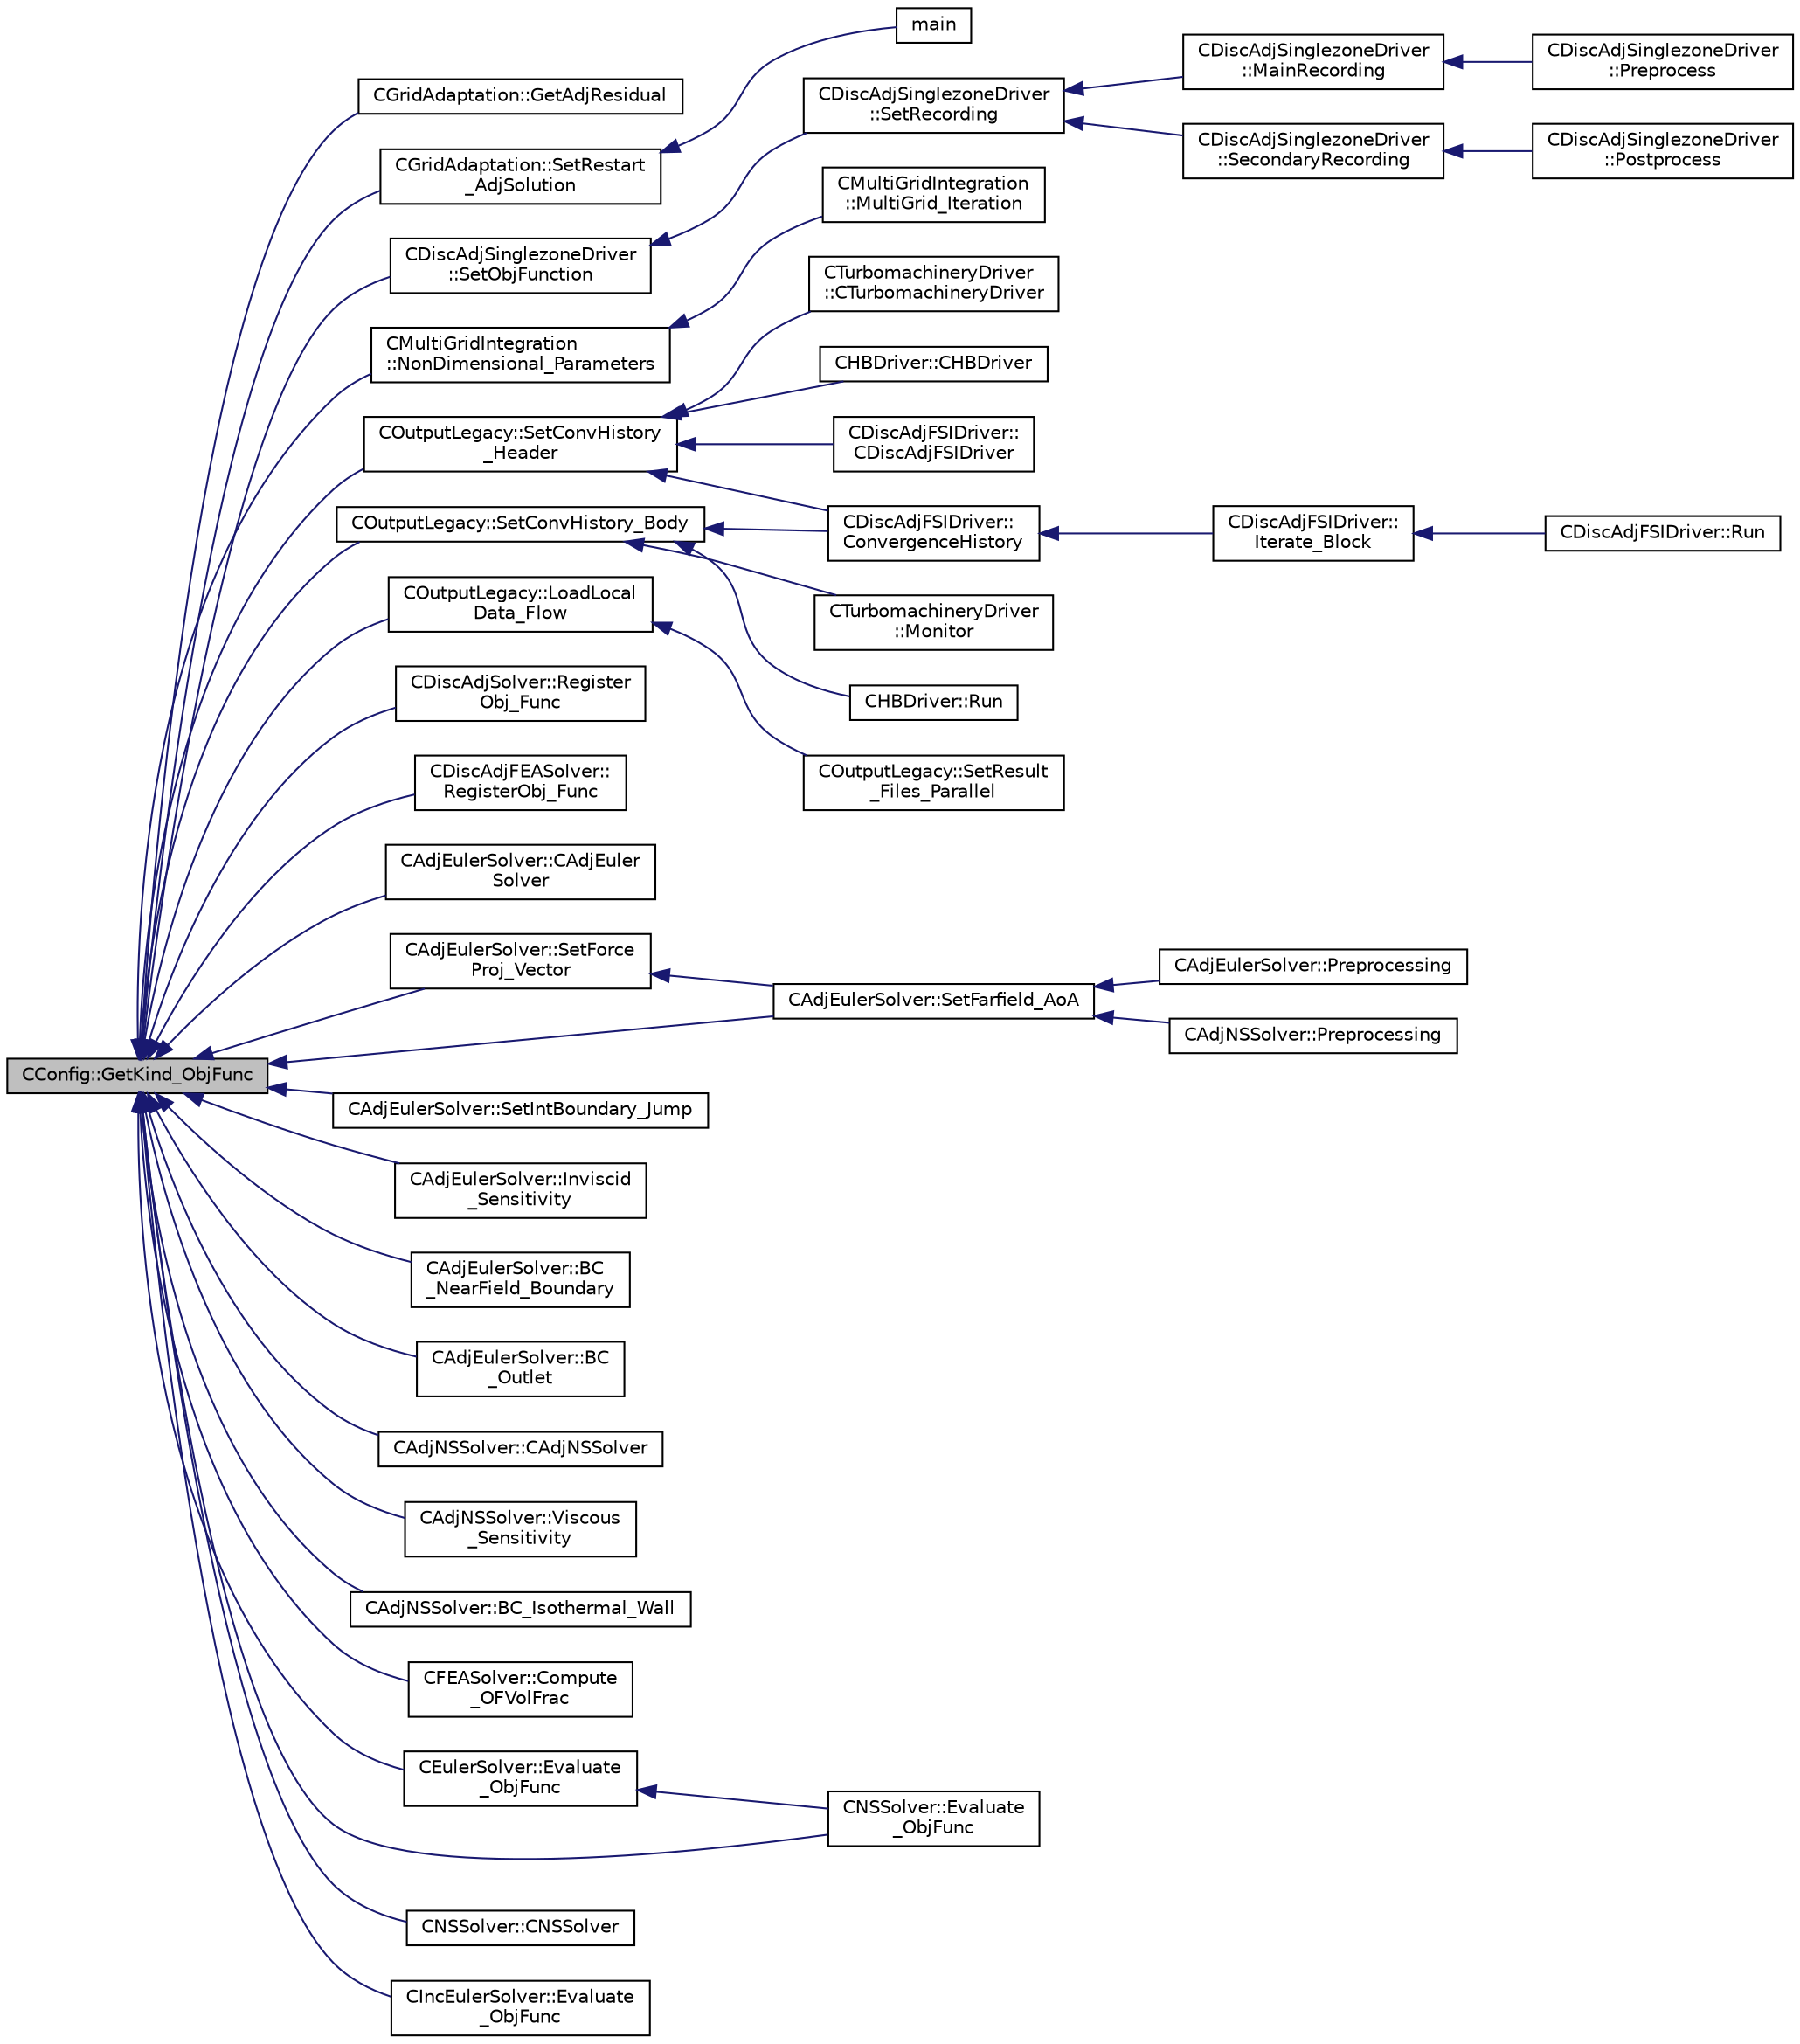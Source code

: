 digraph "CConfig::GetKind_ObjFunc"
{
  edge [fontname="Helvetica",fontsize="10",labelfontname="Helvetica",labelfontsize="10"];
  node [fontname="Helvetica",fontsize="10",shape=record];
  rankdir="LR";
  Node5116 [label="CConfig::GetKind_ObjFunc",height=0.2,width=0.4,color="black", fillcolor="grey75", style="filled", fontcolor="black"];
  Node5116 -> Node5117 [dir="back",color="midnightblue",fontsize="10",style="solid",fontname="Helvetica"];
  Node5117 [label="CGridAdaptation::GetAdjResidual",height=0.2,width=0.4,color="black", fillcolor="white", style="filled",URL="$class_c_grid_adaptation.html#a5ae5efc80fc64c8360a5aaed2b0195ea",tooltip="Read the flow solution from the restart file. "];
  Node5116 -> Node5118 [dir="back",color="midnightblue",fontsize="10",style="solid",fontname="Helvetica"];
  Node5118 [label="CGridAdaptation::SetRestart\l_AdjSolution",height=0.2,width=0.4,color="black", fillcolor="white", style="filled",URL="$class_c_grid_adaptation.html#adfb52984f82d2e56c107280643df1f23",tooltip="Write the restart file with the adapted grid. "];
  Node5118 -> Node5119 [dir="back",color="midnightblue",fontsize="10",style="solid",fontname="Helvetica"];
  Node5119 [label="main",height=0.2,width=0.4,color="black", fillcolor="white", style="filled",URL="$_s_u2___m_s_h_8cpp.html#a0ddf1224851353fc92bfbff6f499fa97"];
  Node5116 -> Node5120 [dir="back",color="midnightblue",fontsize="10",style="solid",fontname="Helvetica"];
  Node5120 [label="CDiscAdjSinglezoneDriver\l::SetObjFunction",height=0.2,width=0.4,color="black", fillcolor="white", style="filled",URL="$class_c_disc_adj_singlezone_driver.html#aea0513ac808106c6a92be610b3b17a6a",tooltip="Set the objective function. "];
  Node5120 -> Node5121 [dir="back",color="midnightblue",fontsize="10",style="solid",fontname="Helvetica"];
  Node5121 [label="CDiscAdjSinglezoneDriver\l::SetRecording",height=0.2,width=0.4,color="black", fillcolor="white", style="filled",URL="$class_c_disc_adj_singlezone_driver.html#a7e519f0f189a3a102b0630edaaa9d233",tooltip="Record one iteration of a flow iteration in within multiple zones. "];
  Node5121 -> Node5122 [dir="back",color="midnightblue",fontsize="10",style="solid",fontname="Helvetica"];
  Node5122 [label="CDiscAdjSinglezoneDriver\l::MainRecording",height=0.2,width=0.4,color="black", fillcolor="white", style="filled",URL="$class_c_disc_adj_singlezone_driver.html#af4087bc4859a336b67555336d8f28aaf",tooltip="Record the main computational path. "];
  Node5122 -> Node5123 [dir="back",color="midnightblue",fontsize="10",style="solid",fontname="Helvetica"];
  Node5123 [label="CDiscAdjSinglezoneDriver\l::Preprocess",height=0.2,width=0.4,color="black", fillcolor="white", style="filled",URL="$class_c_disc_adj_singlezone_driver.html#a2d0785572312526d0bd695a14dd405f2",tooltip="Preprocess the single-zone iteration. "];
  Node5121 -> Node5124 [dir="back",color="midnightblue",fontsize="10",style="solid",fontname="Helvetica"];
  Node5124 [label="CDiscAdjSinglezoneDriver\l::SecondaryRecording",height=0.2,width=0.4,color="black", fillcolor="white", style="filled",URL="$class_c_disc_adj_singlezone_driver.html#ad328a74dd89ed2e335b22c4bf2b53cb0",tooltip="Record the secondary computational path. "];
  Node5124 -> Node5125 [dir="back",color="midnightblue",fontsize="10",style="solid",fontname="Helvetica"];
  Node5125 [label="CDiscAdjSinglezoneDriver\l::Postprocess",height=0.2,width=0.4,color="black", fillcolor="white", style="filled",URL="$class_c_disc_adj_singlezone_driver.html#af0ac923c07d86674b252c28df9a115da",tooltip="Postprocess the adjoint iteration for ZONE_0. "];
  Node5116 -> Node5126 [dir="back",color="midnightblue",fontsize="10",style="solid",fontname="Helvetica"];
  Node5126 [label="CMultiGridIntegration\l::NonDimensional_Parameters",height=0.2,width=0.4,color="black", fillcolor="white", style="filled",URL="$class_c_multi_grid_integration.html#ad53c77802cbcc4b016cc97ae86b551c4",tooltip="Compute the non-dimensional parameters. "];
  Node5126 -> Node5127 [dir="back",color="midnightblue",fontsize="10",style="solid",fontname="Helvetica"];
  Node5127 [label="CMultiGridIntegration\l::MultiGrid_Iteration",height=0.2,width=0.4,color="black", fillcolor="white", style="filled",URL="$class_c_multi_grid_integration.html#af0b4014222a37402257b735d2ca32a81",tooltip="This subroutine calls the MultiGrid_Cycle and also prepare the multigrid levels and the monitoring..."];
  Node5116 -> Node5128 [dir="back",color="midnightblue",fontsize="10",style="solid",fontname="Helvetica"];
  Node5128 [label="COutputLegacy::SetConvHistory\l_Header",height=0.2,width=0.4,color="black", fillcolor="white", style="filled",URL="$class_c_output_legacy.html#a18b50c074872fff05e5be4022c4a54de",tooltip="Write the header of the history file. "];
  Node5128 -> Node5129 [dir="back",color="midnightblue",fontsize="10",style="solid",fontname="Helvetica"];
  Node5129 [label="CTurbomachineryDriver\l::CTurbomachineryDriver",height=0.2,width=0.4,color="black", fillcolor="white", style="filled",URL="$class_c_turbomachinery_driver.html#a69e22449283c30291cabc99eaad62e63",tooltip="Constructor of the class. "];
  Node5128 -> Node5130 [dir="back",color="midnightblue",fontsize="10",style="solid",fontname="Helvetica"];
  Node5130 [label="CHBDriver::CHBDriver",height=0.2,width=0.4,color="black", fillcolor="white", style="filled",URL="$class_c_h_b_driver.html#a270d371133771fdd74e613712ef07797",tooltip="Constructor of the class. "];
  Node5128 -> Node5131 [dir="back",color="midnightblue",fontsize="10",style="solid",fontname="Helvetica"];
  Node5131 [label="CDiscAdjFSIDriver::\lCDiscAdjFSIDriver",height=0.2,width=0.4,color="black", fillcolor="white", style="filled",URL="$class_c_disc_adj_f_s_i_driver.html#a8344e360dcd6fdc913a79364d809f9b3",tooltip="Constructor of the class. "];
  Node5128 -> Node5132 [dir="back",color="midnightblue",fontsize="10",style="solid",fontname="Helvetica"];
  Node5132 [label="CDiscAdjFSIDriver::\lConvergenceHistory",height=0.2,width=0.4,color="black", fillcolor="white", style="filled",URL="$class_c_disc_adj_f_s_i_driver.html#a139dfa2442613879f2b15f28a09c2bd5",tooltip="Output the convergence history. "];
  Node5132 -> Node5133 [dir="back",color="midnightblue",fontsize="10",style="solid",fontname="Helvetica"];
  Node5133 [label="CDiscAdjFSIDriver::\lIterate_Block",height=0.2,width=0.4,color="black", fillcolor="white", style="filled",URL="$class_c_disc_adj_f_s_i_driver.html#a84949f139fa795b7d34d6ff77e82eb5c",tooltip="Iterate a certain block for adjoint FSI - may be the whole set of variables or independent and subite..."];
  Node5133 -> Node5134 [dir="back",color="midnightblue",fontsize="10",style="solid",fontname="Helvetica"];
  Node5134 [label="CDiscAdjFSIDriver::Run",height=0.2,width=0.4,color="black", fillcolor="white", style="filled",URL="$class_c_disc_adj_f_s_i_driver.html#a2e965d6e9c4dcfc296077cae225cab21",tooltip="Run a Discrete Adjoint iteration for the FSI problem. "];
  Node5116 -> Node5135 [dir="back",color="midnightblue",fontsize="10",style="solid",fontname="Helvetica"];
  Node5135 [label="COutputLegacy::SetConvHistory_Body",height=0.2,width=0.4,color="black", fillcolor="white", style="filled",URL="$class_c_output_legacy.html#a217cc0d778a3828499189a9debee47c6",tooltip="Write the history file and the convergence on the screen for serial computations. ..."];
  Node5135 -> Node5136 [dir="back",color="midnightblue",fontsize="10",style="solid",fontname="Helvetica"];
  Node5136 [label="CTurbomachineryDriver\l::Monitor",height=0.2,width=0.4,color="black", fillcolor="white", style="filled",URL="$class_c_turbomachinery_driver.html#a41d7b50bbacef68eb5436293ebb2da4f",tooltip="Monitor the computation. "];
  Node5135 -> Node5137 [dir="back",color="midnightblue",fontsize="10",style="solid",fontname="Helvetica"];
  Node5137 [label="CHBDriver::Run",height=0.2,width=0.4,color="black", fillcolor="white", style="filled",URL="$class_c_h_b_driver.html#a98c0448a8e0404845ee54e25b62eaea9",tooltip="Run a single iteration of a Harmonic Balance problem. "];
  Node5135 -> Node5132 [dir="back",color="midnightblue",fontsize="10",style="solid",fontname="Helvetica"];
  Node5116 -> Node5138 [dir="back",color="midnightblue",fontsize="10",style="solid",fontname="Helvetica"];
  Node5138 [label="COutputLegacy::LoadLocal\lData_Flow",height=0.2,width=0.4,color="black", fillcolor="white", style="filled",URL="$class_c_output_legacy.html#a83e5de863b29fe3a222074d93d696d57",tooltip="Load the desired solution data into a structure used for parallel reordering and output file writing ..."];
  Node5138 -> Node5139 [dir="back",color="midnightblue",fontsize="10",style="solid",fontname="Helvetica"];
  Node5139 [label="COutputLegacy::SetResult\l_Files_Parallel",height=0.2,width=0.4,color="black", fillcolor="white", style="filled",URL="$class_c_output_legacy.html#a9e7832982d8237df4df455b027fd203b",tooltip="Writes and organizes the all the output files, except the history one, for parallel computations..."];
  Node5116 -> Node5140 [dir="back",color="midnightblue",fontsize="10",style="solid",fontname="Helvetica"];
  Node5140 [label="CDiscAdjSolver::Register\lObj_Func",height=0.2,width=0.4,color="black", fillcolor="white", style="filled",URL="$class_c_disc_adj_solver.html#a021bde37a7532ce497cb3c5688b865b9",tooltip="Register the objective function as output. "];
  Node5116 -> Node5141 [dir="back",color="midnightblue",fontsize="10",style="solid",fontname="Helvetica"];
  Node5141 [label="CDiscAdjFEASolver::\lRegisterObj_Func",height=0.2,width=0.4,color="black", fillcolor="white", style="filled",URL="$class_c_disc_adj_f_e_a_solver.html#a098b479e185f53b30492f63f6ffba7b7",tooltip="Register the objective function as output. "];
  Node5116 -> Node5142 [dir="back",color="midnightblue",fontsize="10",style="solid",fontname="Helvetica"];
  Node5142 [label="CAdjEulerSolver::CAdjEuler\lSolver",height=0.2,width=0.4,color="black", fillcolor="white", style="filled",URL="$class_c_adj_euler_solver.html#a0a739888df9436d4707665d152a7af1a"];
  Node5116 -> Node5143 [dir="back",color="midnightblue",fontsize="10",style="solid",fontname="Helvetica"];
  Node5143 [label="CAdjEulerSolver::SetForce\lProj_Vector",height=0.2,width=0.4,color="black", fillcolor="white", style="filled",URL="$class_c_adj_euler_solver.html#a814d69e54f24c9fef36e3493a2230973",tooltip="Created the force projection vector for adjoint boundary conditions. "];
  Node5143 -> Node5144 [dir="back",color="midnightblue",fontsize="10",style="solid",fontname="Helvetica"];
  Node5144 [label="CAdjEulerSolver::SetFarfield_AoA",height=0.2,width=0.4,color="black", fillcolor="white", style="filled",URL="$class_c_adj_euler_solver.html#a5265a44e6c43dee677c9f26333148432",tooltip="Update the AoA and freestream velocity at the farfield. "];
  Node5144 -> Node5145 [dir="back",color="midnightblue",fontsize="10",style="solid",fontname="Helvetica"];
  Node5145 [label="CAdjEulerSolver::Preprocessing",height=0.2,width=0.4,color="black", fillcolor="white", style="filled",URL="$class_c_adj_euler_solver.html#a4ae0ed840dc8335fd921399625ba794f",tooltip="Initialize the residual vectors. "];
  Node5144 -> Node5146 [dir="back",color="midnightblue",fontsize="10",style="solid",fontname="Helvetica"];
  Node5146 [label="CAdjNSSolver::Preprocessing",height=0.2,width=0.4,color="black", fillcolor="white", style="filled",URL="$class_c_adj_n_s_solver.html#ac16dab76e2c1d86bc7d70ca9f41fd668",tooltip="Restart residual and compute gradients. "];
  Node5116 -> Node5147 [dir="back",color="midnightblue",fontsize="10",style="solid",fontname="Helvetica"];
  Node5147 [label="CAdjEulerSolver::SetIntBoundary_Jump",height=0.2,width=0.4,color="black", fillcolor="white", style="filled",URL="$class_c_adj_euler_solver.html#ab53f11b1472261d979780ca69dcc2a63",tooltip="Compute the jump for the interior boundary problem. "];
  Node5116 -> Node5148 [dir="back",color="midnightblue",fontsize="10",style="solid",fontname="Helvetica"];
  Node5148 [label="CAdjEulerSolver::Inviscid\l_Sensitivity",height=0.2,width=0.4,color="black", fillcolor="white", style="filled",URL="$class_c_adj_euler_solver.html#a35fcc75148b249c56e3625ba23196856",tooltip="Compute the inviscid sensitivity of the functional. "];
  Node5116 -> Node5144 [dir="back",color="midnightblue",fontsize="10",style="solid",fontname="Helvetica"];
  Node5116 -> Node5149 [dir="back",color="midnightblue",fontsize="10",style="solid",fontname="Helvetica"];
  Node5149 [label="CAdjEulerSolver::BC\l_NearField_Boundary",height=0.2,width=0.4,color="black", fillcolor="white", style="filled",URL="$class_c_adj_euler_solver.html#a6c1c40af267be8a86c468da9f997a22e",tooltip="Impose the near-field boundary condition using the residual. "];
  Node5116 -> Node5150 [dir="back",color="midnightblue",fontsize="10",style="solid",fontname="Helvetica"];
  Node5150 [label="CAdjEulerSolver::BC\l_Outlet",height=0.2,width=0.4,color="black", fillcolor="white", style="filled",URL="$class_c_adj_euler_solver.html#a0b3408be5adebd52b79bd3c5227cbe9d",tooltip="Impose the outlet boundary condition. "];
  Node5116 -> Node5151 [dir="back",color="midnightblue",fontsize="10",style="solid",fontname="Helvetica"];
  Node5151 [label="CAdjNSSolver::CAdjNSSolver",height=0.2,width=0.4,color="black", fillcolor="white", style="filled",URL="$class_c_adj_n_s_solver.html#a323f1dc7c0b9fe00d1911eeeea365d46"];
  Node5116 -> Node5152 [dir="back",color="midnightblue",fontsize="10",style="solid",fontname="Helvetica"];
  Node5152 [label="CAdjNSSolver::Viscous\l_Sensitivity",height=0.2,width=0.4,color="black", fillcolor="white", style="filled",URL="$class_c_adj_n_s_solver.html#ab05613f9de871991f55c2e1f12eac8dd",tooltip="Compute the viscous sensitivity of the functional. "];
  Node5116 -> Node5153 [dir="back",color="midnightblue",fontsize="10",style="solid",fontname="Helvetica"];
  Node5153 [label="CAdjNSSolver::BC_Isothermal_Wall",height=0.2,width=0.4,color="black", fillcolor="white", style="filled",URL="$class_c_adj_n_s_solver.html#a20cd2fa256386da7791e11f40b701003",tooltip="Impose via the residual or brute force the Navier-Stokes adjoint boundary condition (heat flux)..."];
  Node5116 -> Node5154 [dir="back",color="midnightblue",fontsize="10",style="solid",fontname="Helvetica"];
  Node5154 [label="CFEASolver::Compute\l_OFVolFrac",height=0.2,width=0.4,color="black", fillcolor="white", style="filled",URL="$class_c_f_e_a_solver.html#adde9f7667d6d2ab1d4c96dfd4ba7c1fe",tooltip="Compute the objective function for a volume fraction. "];
  Node5116 -> Node5155 [dir="back",color="midnightblue",fontsize="10",style="solid",fontname="Helvetica"];
  Node5155 [label="CEulerSolver::Evaluate\l_ObjFunc",height=0.2,width=0.4,color="black", fillcolor="white", style="filled",URL="$class_c_euler_solver.html#a08e74ee3f041c5fbe83200b2bbc56c64",tooltip="Compute weighted-sum \"combo\" objective output. "];
  Node5155 -> Node5156 [dir="back",color="midnightblue",fontsize="10",style="solid",fontname="Helvetica"];
  Node5156 [label="CNSSolver::Evaluate\l_ObjFunc",height=0.2,width=0.4,color="black", fillcolor="white", style="filled",URL="$class_c_n_s_solver.html#a81c4befad9303937288e9a7394a9eeb6",tooltip="Compute weighted-sum \"combo\" objective output. "];
  Node5116 -> Node5157 [dir="back",color="midnightblue",fontsize="10",style="solid",fontname="Helvetica"];
  Node5157 [label="CNSSolver::CNSSolver",height=0.2,width=0.4,color="black", fillcolor="white", style="filled",URL="$class_c_n_s_solver.html#a2a8ad49c42b4546696e631cf44b7788b"];
  Node5116 -> Node5156 [dir="back",color="midnightblue",fontsize="10",style="solid",fontname="Helvetica"];
  Node5116 -> Node5158 [dir="back",color="midnightblue",fontsize="10",style="solid",fontname="Helvetica"];
  Node5158 [label="CIncEulerSolver::Evaluate\l_ObjFunc",height=0.2,width=0.4,color="black", fillcolor="white", style="filled",URL="$class_c_inc_euler_solver.html#ad6fafab9cf231870b47a6a8153de64f9",tooltip="Compute weighted-sum \"combo\" objective output. "];
}
